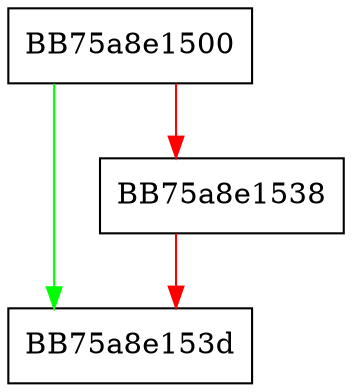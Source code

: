 digraph _Do_call {
  node [shape="box"];
  graph [splines=ortho];
  BB75a8e1500 -> BB75a8e153d [color="green"];
  BB75a8e1500 -> BB75a8e1538 [color="red"];
  BB75a8e1538 -> BB75a8e153d [color="red"];
}